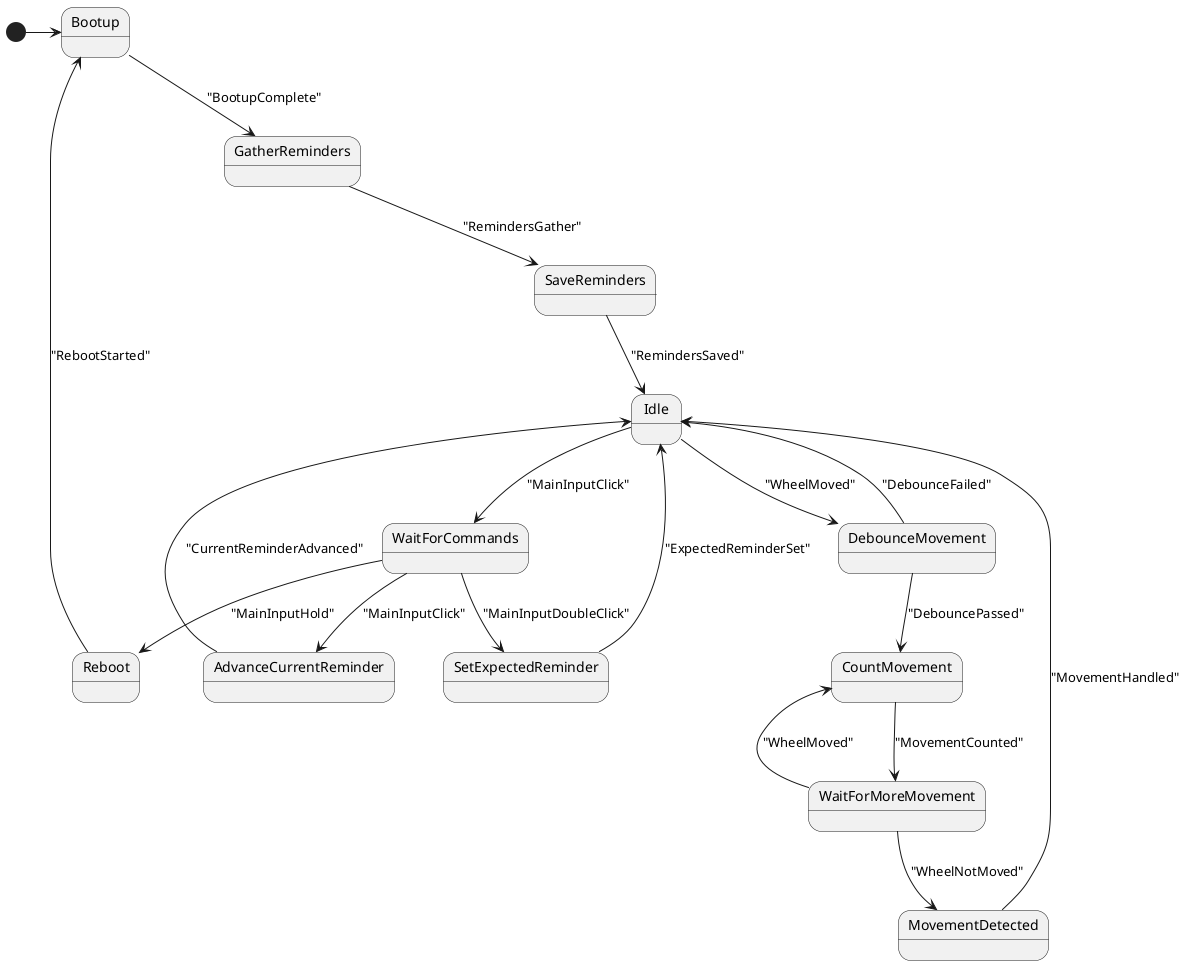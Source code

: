 @startuml
                    [*] -> Bootup
state AdvanceCurrentReminder
state Idle
state MovementDetected
state WaitForCommands
state Reboot
state WaitForMoreMovement
state CountMovement
state Bootup
state GatherReminders
state SaveReminders
state DebounceMovement
state SetExpectedReminder

AdvanceCurrentReminder --> Idle : "CurrentReminderAdvanced"
    
Idle --> DebounceMovement : "WheelMoved"
    
Idle --> WaitForCommands : "MainInputClick"
    
MovementDetected --> Idle : "MovementHandled"
    
WaitForCommands --> SetExpectedReminder : "MainInputDoubleClick"
    
WaitForCommands --> AdvanceCurrentReminder : "MainInputClick"
    
WaitForCommands --> Reboot : "MainInputHold"
    
Reboot --> Bootup : "RebootStarted"
    
WaitForMoreMovement --> CountMovement : "WheelMoved"
    
WaitForMoreMovement --> MovementDetected : "WheelNotMoved"
    
CountMovement --> WaitForMoreMovement : "MovementCounted"
    
Bootup --> GatherReminders : "BootupComplete"
    
GatherReminders --> SaveReminders : "RemindersGather"
    
SaveReminders --> Idle : "RemindersSaved"
    
DebounceMovement --> CountMovement : "DebouncePassed"
    
DebounceMovement --> Idle : "DebounceFailed"
    
SetExpectedReminder --> Idle : "ExpectedReminderSet"
    
@enduml                    
